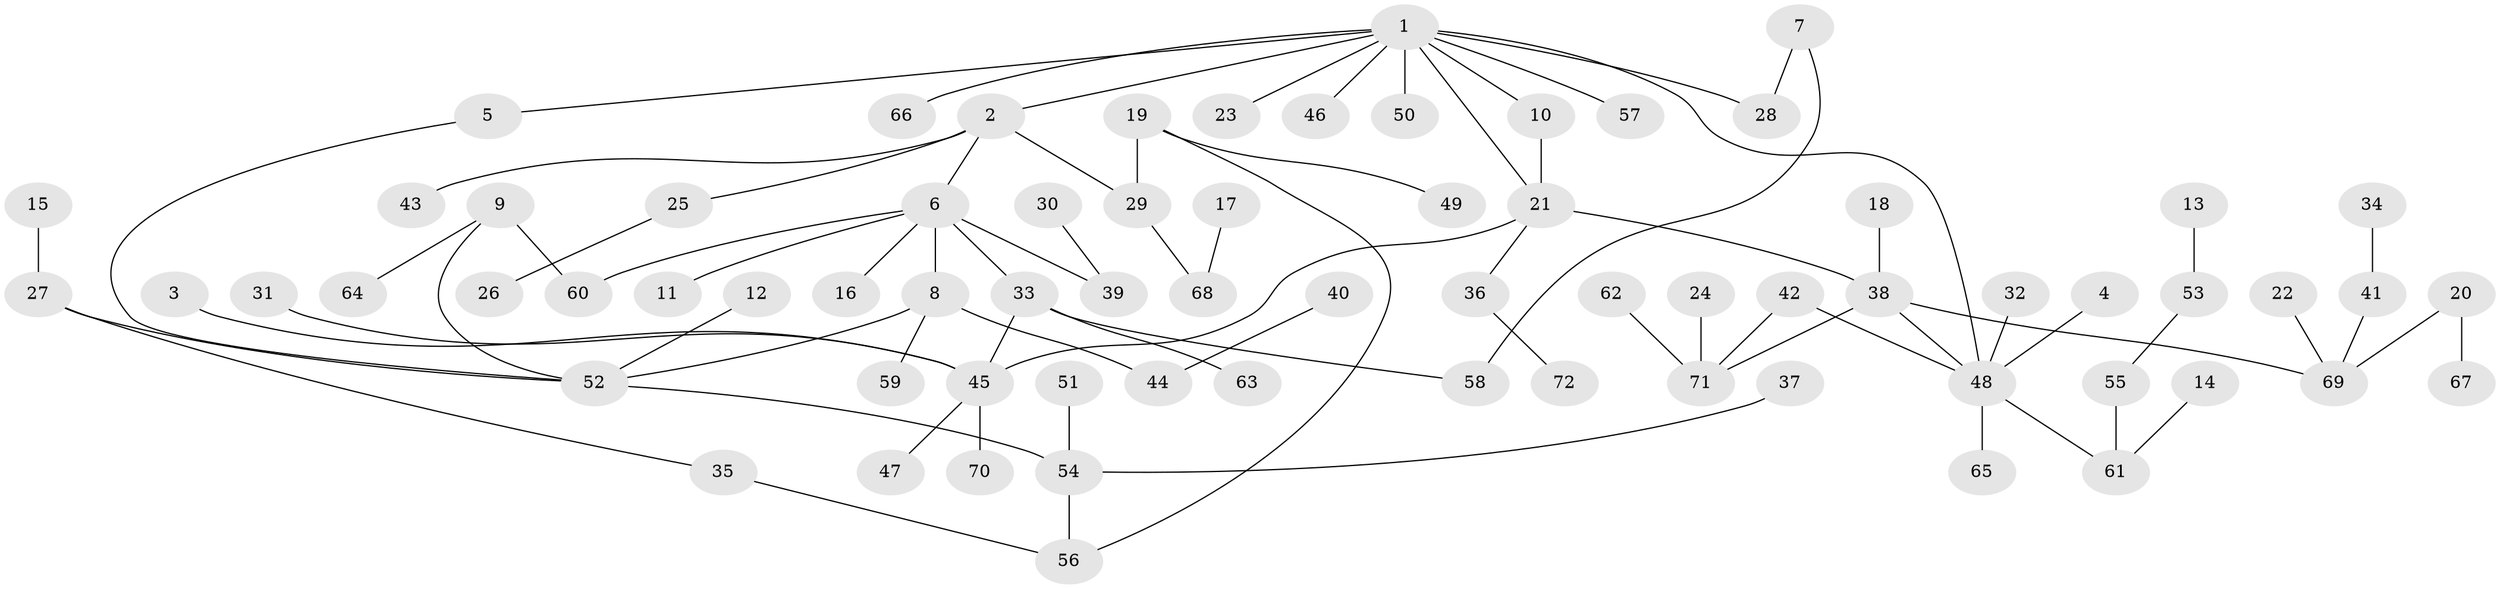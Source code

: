 // original degree distribution, {4: 0.0763888888888889, 10: 0.006944444444444444, 1: 0.4861111111111111, 9: 0.006944444444444444, 3: 0.1388888888888889, 5: 0.034722222222222224, 8: 0.006944444444444444, 6: 0.013888888888888888, 2: 0.22916666666666666}
// Generated by graph-tools (version 1.1) at 2025/25/03/09/25 03:25:26]
// undirected, 72 vertices, 80 edges
graph export_dot {
graph [start="1"]
  node [color=gray90,style=filled];
  1;
  2;
  3;
  4;
  5;
  6;
  7;
  8;
  9;
  10;
  11;
  12;
  13;
  14;
  15;
  16;
  17;
  18;
  19;
  20;
  21;
  22;
  23;
  24;
  25;
  26;
  27;
  28;
  29;
  30;
  31;
  32;
  33;
  34;
  35;
  36;
  37;
  38;
  39;
  40;
  41;
  42;
  43;
  44;
  45;
  46;
  47;
  48;
  49;
  50;
  51;
  52;
  53;
  54;
  55;
  56;
  57;
  58;
  59;
  60;
  61;
  62;
  63;
  64;
  65;
  66;
  67;
  68;
  69;
  70;
  71;
  72;
  1 -- 2 [weight=1.0];
  1 -- 5 [weight=1.0];
  1 -- 10 [weight=1.0];
  1 -- 21 [weight=1.0];
  1 -- 23 [weight=1.0];
  1 -- 28 [weight=1.0];
  1 -- 46 [weight=1.0];
  1 -- 48 [weight=1.0];
  1 -- 50 [weight=1.0];
  1 -- 57 [weight=1.0];
  1 -- 66 [weight=1.0];
  2 -- 6 [weight=1.0];
  2 -- 25 [weight=1.0];
  2 -- 29 [weight=1.0];
  2 -- 43 [weight=1.0];
  3 -- 45 [weight=1.0];
  4 -- 48 [weight=1.0];
  5 -- 52 [weight=1.0];
  6 -- 8 [weight=1.0];
  6 -- 11 [weight=1.0];
  6 -- 16 [weight=1.0];
  6 -- 33 [weight=1.0];
  6 -- 39 [weight=1.0];
  6 -- 60 [weight=1.0];
  7 -- 28 [weight=1.0];
  7 -- 58 [weight=1.0];
  8 -- 44 [weight=1.0];
  8 -- 52 [weight=1.0];
  8 -- 59 [weight=1.0];
  9 -- 52 [weight=1.0];
  9 -- 60 [weight=1.0];
  9 -- 64 [weight=1.0];
  10 -- 21 [weight=1.0];
  12 -- 52 [weight=1.0];
  13 -- 53 [weight=1.0];
  14 -- 61 [weight=1.0];
  15 -- 27 [weight=1.0];
  17 -- 68 [weight=1.0];
  18 -- 38 [weight=1.0];
  19 -- 29 [weight=1.0];
  19 -- 49 [weight=1.0];
  19 -- 56 [weight=1.0];
  20 -- 67 [weight=1.0];
  20 -- 69 [weight=1.0];
  21 -- 36 [weight=1.0];
  21 -- 38 [weight=1.0];
  21 -- 45 [weight=1.0];
  22 -- 69 [weight=1.0];
  24 -- 71 [weight=1.0];
  25 -- 26 [weight=1.0];
  27 -- 35 [weight=1.0];
  27 -- 52 [weight=1.0];
  29 -- 68 [weight=1.0];
  30 -- 39 [weight=1.0];
  31 -- 45 [weight=1.0];
  32 -- 48 [weight=1.0];
  33 -- 45 [weight=1.0];
  33 -- 58 [weight=1.0];
  33 -- 63 [weight=1.0];
  34 -- 41 [weight=1.0];
  35 -- 56 [weight=1.0];
  36 -- 72 [weight=1.0];
  37 -- 54 [weight=1.0];
  38 -- 48 [weight=1.0];
  38 -- 69 [weight=1.0];
  38 -- 71 [weight=1.0];
  40 -- 44 [weight=1.0];
  41 -- 69 [weight=1.0];
  42 -- 48 [weight=1.0];
  42 -- 71 [weight=1.0];
  45 -- 47 [weight=1.0];
  45 -- 70 [weight=1.0];
  48 -- 61 [weight=1.0];
  48 -- 65 [weight=1.0];
  51 -- 54 [weight=1.0];
  52 -- 54 [weight=1.0];
  53 -- 55 [weight=1.0];
  54 -- 56 [weight=1.0];
  55 -- 61 [weight=1.0];
  62 -- 71 [weight=1.0];
}
